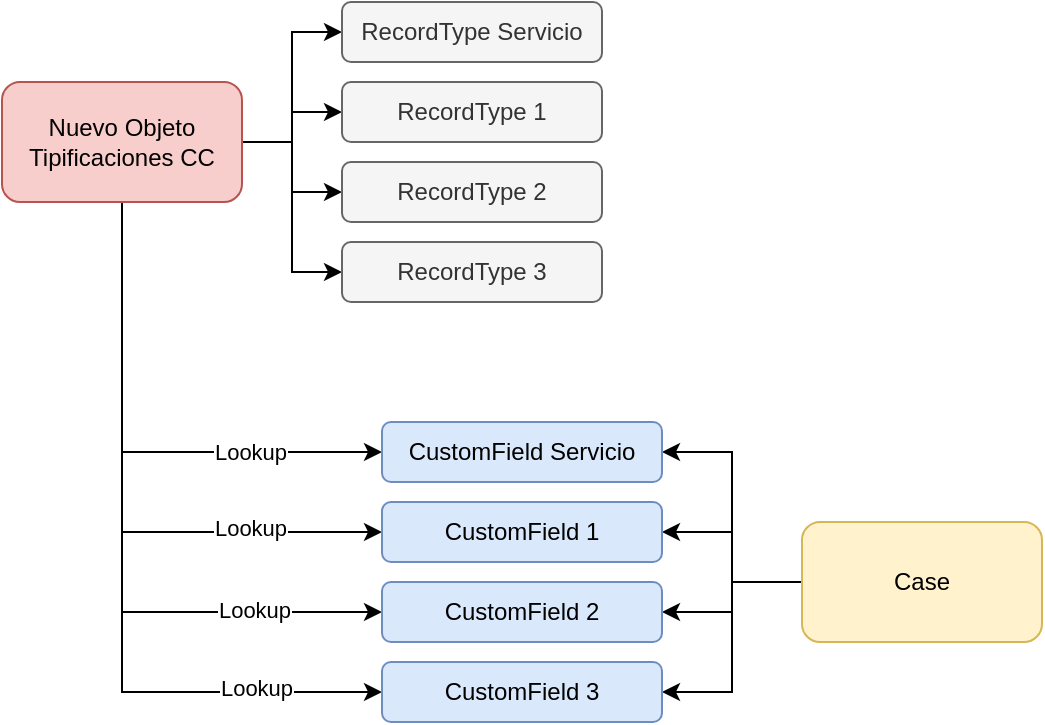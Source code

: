 <mxfile version="22.0.6" type="github">
  <diagram name="Página-1" id="vAHAjo6Sf7zO8xVUhwXF">
    <mxGraphModel dx="1232" dy="1108" grid="1" gridSize="10" guides="1" tooltips="1" connect="1" arrows="1" fold="1" page="1" pageScale="1" pageWidth="1169" pageHeight="827" math="0" shadow="0">
      <root>
        <mxCell id="0" />
        <mxCell id="1" parent="0" />
        <mxCell id="krVn1-1Q8_K3ztCeWKRY-8" style="edgeStyle=orthogonalEdgeStyle;rounded=0;orthogonalLoop=1;jettySize=auto;html=1;entryX=0;entryY=0.5;entryDx=0;entryDy=0;" edge="1" parent="1" source="krVn1-1Q8_K3ztCeWKRY-1" target="krVn1-1Q8_K3ztCeWKRY-2">
          <mxGeometry relative="1" as="geometry" />
        </mxCell>
        <mxCell id="krVn1-1Q8_K3ztCeWKRY-9" style="edgeStyle=orthogonalEdgeStyle;rounded=0;orthogonalLoop=1;jettySize=auto;html=1;entryX=0;entryY=0.5;entryDx=0;entryDy=0;" edge="1" parent="1" source="krVn1-1Q8_K3ztCeWKRY-1" target="krVn1-1Q8_K3ztCeWKRY-3">
          <mxGeometry relative="1" as="geometry" />
        </mxCell>
        <mxCell id="krVn1-1Q8_K3ztCeWKRY-10" style="edgeStyle=orthogonalEdgeStyle;rounded=0;orthogonalLoop=1;jettySize=auto;html=1;entryX=0;entryY=0.5;entryDx=0;entryDy=0;" edge="1" parent="1" source="krVn1-1Q8_K3ztCeWKRY-1" target="krVn1-1Q8_K3ztCeWKRY-4">
          <mxGeometry relative="1" as="geometry" />
        </mxCell>
        <mxCell id="krVn1-1Q8_K3ztCeWKRY-11" style="edgeStyle=orthogonalEdgeStyle;rounded=0;orthogonalLoop=1;jettySize=auto;html=1;entryX=0;entryY=0.5;entryDx=0;entryDy=0;" edge="1" parent="1" source="krVn1-1Q8_K3ztCeWKRY-1" target="krVn1-1Q8_K3ztCeWKRY-6">
          <mxGeometry relative="1" as="geometry" />
        </mxCell>
        <mxCell id="krVn1-1Q8_K3ztCeWKRY-23" style="edgeStyle=orthogonalEdgeStyle;rounded=0;orthogonalLoop=1;jettySize=auto;html=1;entryX=0;entryY=0.5;entryDx=0;entryDy=0;" edge="1" parent="1" source="krVn1-1Q8_K3ztCeWKRY-1" target="krVn1-1Q8_K3ztCeWKRY-14">
          <mxGeometry relative="1" as="geometry">
            <Array as="points">
              <mxPoint x="200" y="365" />
            </Array>
          </mxGeometry>
        </mxCell>
        <mxCell id="krVn1-1Q8_K3ztCeWKRY-27" value="Lookup" style="edgeLabel;html=1;align=center;verticalAlign=middle;resizable=0;points=[];" vertex="1" connectable="0" parent="krVn1-1Q8_K3ztCeWKRY-23">
          <mxGeometry x="0.537" relative="1" as="geometry">
            <mxPoint x="-7" as="offset" />
          </mxGeometry>
        </mxCell>
        <mxCell id="krVn1-1Q8_K3ztCeWKRY-24" style="edgeStyle=orthogonalEdgeStyle;rounded=0;orthogonalLoop=1;jettySize=auto;html=1;entryX=0;entryY=0.5;entryDx=0;entryDy=0;" edge="1" parent="1" source="krVn1-1Q8_K3ztCeWKRY-1" target="krVn1-1Q8_K3ztCeWKRY-16">
          <mxGeometry relative="1" as="geometry">
            <Array as="points">
              <mxPoint x="200" y="405" />
            </Array>
          </mxGeometry>
        </mxCell>
        <mxCell id="krVn1-1Q8_K3ztCeWKRY-28" value="Lookup" style="edgeLabel;html=1;align=center;verticalAlign=middle;resizable=0;points=[];" vertex="1" connectable="0" parent="krVn1-1Q8_K3ztCeWKRY-24">
          <mxGeometry x="0.552" y="2" relative="1" as="geometry">
            <mxPoint as="offset" />
          </mxGeometry>
        </mxCell>
        <mxCell id="krVn1-1Q8_K3ztCeWKRY-25" style="edgeStyle=orthogonalEdgeStyle;rounded=0;orthogonalLoop=1;jettySize=auto;html=1;" edge="1" parent="1" source="krVn1-1Q8_K3ztCeWKRY-1" target="krVn1-1Q8_K3ztCeWKRY-17">
          <mxGeometry relative="1" as="geometry">
            <Array as="points">
              <mxPoint x="200" y="445" />
            </Array>
          </mxGeometry>
        </mxCell>
        <mxCell id="krVn1-1Q8_K3ztCeWKRY-29" value="Lookup" style="edgeLabel;html=1;align=center;verticalAlign=middle;resizable=0;points=[];" vertex="1" connectable="0" parent="krVn1-1Q8_K3ztCeWKRY-25">
          <mxGeometry x="0.618" y="1" relative="1" as="geometry">
            <mxPoint as="offset" />
          </mxGeometry>
        </mxCell>
        <mxCell id="krVn1-1Q8_K3ztCeWKRY-26" style="edgeStyle=orthogonalEdgeStyle;rounded=0;orthogonalLoop=1;jettySize=auto;html=1;" edge="1" parent="1" source="krVn1-1Q8_K3ztCeWKRY-1" target="krVn1-1Q8_K3ztCeWKRY-18">
          <mxGeometry relative="1" as="geometry">
            <Array as="points">
              <mxPoint x="200" y="485" />
            </Array>
          </mxGeometry>
        </mxCell>
        <mxCell id="krVn1-1Q8_K3ztCeWKRY-30" value="Lookup" style="edgeLabel;html=1;align=center;verticalAlign=middle;resizable=0;points=[];" vertex="1" connectable="0" parent="krVn1-1Q8_K3ztCeWKRY-26">
          <mxGeometry x="0.68" y="2" relative="1" as="geometry">
            <mxPoint x="-3" as="offset" />
          </mxGeometry>
        </mxCell>
        <mxCell id="krVn1-1Q8_K3ztCeWKRY-1" value="Nuevo Objeto Tipificaciones CC" style="rounded=1;whiteSpace=wrap;html=1;fillColor=#f8cecc;strokeColor=#b85450;" vertex="1" parent="1">
          <mxGeometry x="140" y="180" width="120" height="60" as="geometry" />
        </mxCell>
        <mxCell id="krVn1-1Q8_K3ztCeWKRY-2" value="RecordType Servicio" style="rounded=1;whiteSpace=wrap;html=1;fillColor=#f5f5f5;fontColor=#333333;strokeColor=#666666;" vertex="1" parent="1">
          <mxGeometry x="310" y="140" width="130" height="30" as="geometry" />
        </mxCell>
        <mxCell id="krVn1-1Q8_K3ztCeWKRY-3" value="RecordType 1" style="rounded=1;whiteSpace=wrap;html=1;fillColor=#f5f5f5;fontColor=#333333;strokeColor=#666666;" vertex="1" parent="1">
          <mxGeometry x="310" y="180" width="130" height="30" as="geometry" />
        </mxCell>
        <mxCell id="krVn1-1Q8_K3ztCeWKRY-4" value="RecordType 2" style="rounded=1;whiteSpace=wrap;html=1;fillColor=#f5f5f5;fontColor=#333333;strokeColor=#666666;" vertex="1" parent="1">
          <mxGeometry x="310" y="220" width="130" height="30" as="geometry" />
        </mxCell>
        <mxCell id="krVn1-1Q8_K3ztCeWKRY-6" value="RecordType 3" style="rounded=1;whiteSpace=wrap;html=1;fillColor=#f5f5f5;fontColor=#333333;strokeColor=#666666;" vertex="1" parent="1">
          <mxGeometry x="310" y="260" width="130" height="30" as="geometry" />
        </mxCell>
        <mxCell id="krVn1-1Q8_K3ztCeWKRY-19" style="edgeStyle=orthogonalEdgeStyle;rounded=0;orthogonalLoop=1;jettySize=auto;html=1;entryX=1;entryY=0.5;entryDx=0;entryDy=0;" edge="1" parent="1" source="krVn1-1Q8_K3ztCeWKRY-13" target="krVn1-1Q8_K3ztCeWKRY-14">
          <mxGeometry relative="1" as="geometry" />
        </mxCell>
        <mxCell id="krVn1-1Q8_K3ztCeWKRY-20" style="edgeStyle=orthogonalEdgeStyle;rounded=0;orthogonalLoop=1;jettySize=auto;html=1;entryX=1;entryY=0.5;entryDx=0;entryDy=0;" edge="1" parent="1" source="krVn1-1Q8_K3ztCeWKRY-13" target="krVn1-1Q8_K3ztCeWKRY-16">
          <mxGeometry relative="1" as="geometry" />
        </mxCell>
        <mxCell id="krVn1-1Q8_K3ztCeWKRY-21" style="edgeStyle=orthogonalEdgeStyle;rounded=0;orthogonalLoop=1;jettySize=auto;html=1;entryX=1;entryY=0.5;entryDx=0;entryDy=0;" edge="1" parent="1" source="krVn1-1Q8_K3ztCeWKRY-13" target="krVn1-1Q8_K3ztCeWKRY-17">
          <mxGeometry relative="1" as="geometry" />
        </mxCell>
        <mxCell id="krVn1-1Q8_K3ztCeWKRY-22" style="edgeStyle=orthogonalEdgeStyle;rounded=0;orthogonalLoop=1;jettySize=auto;html=1;entryX=1;entryY=0.5;entryDx=0;entryDy=0;" edge="1" parent="1" source="krVn1-1Q8_K3ztCeWKRY-13" target="krVn1-1Q8_K3ztCeWKRY-18">
          <mxGeometry relative="1" as="geometry" />
        </mxCell>
        <mxCell id="krVn1-1Q8_K3ztCeWKRY-13" value="Case" style="rounded=1;whiteSpace=wrap;html=1;fillColor=#fff2cc;strokeColor=#d6b656;" vertex="1" parent="1">
          <mxGeometry x="540" y="400" width="120" height="60" as="geometry" />
        </mxCell>
        <mxCell id="krVn1-1Q8_K3ztCeWKRY-14" value="CustomField Servicio" style="whiteSpace=wrap;html=1;fillColor=#dae8fc;strokeColor=#6c8ebf;rounded=1;" vertex="1" parent="1">
          <mxGeometry x="330" y="350" width="140" height="30" as="geometry" />
        </mxCell>
        <mxCell id="krVn1-1Q8_K3ztCeWKRY-16" value="CustomField 1" style="whiteSpace=wrap;html=1;fillColor=#dae8fc;strokeColor=#6c8ebf;rounded=1;" vertex="1" parent="1">
          <mxGeometry x="330" y="390" width="140" height="30" as="geometry" />
        </mxCell>
        <mxCell id="krVn1-1Q8_K3ztCeWKRY-17" value="CustomField 2" style="whiteSpace=wrap;html=1;fillColor=#dae8fc;strokeColor=#6c8ebf;rounded=1;" vertex="1" parent="1">
          <mxGeometry x="330" y="430" width="140" height="30" as="geometry" />
        </mxCell>
        <mxCell id="krVn1-1Q8_K3ztCeWKRY-18" value="CustomField 3" style="whiteSpace=wrap;html=1;fillColor=#dae8fc;strokeColor=#6c8ebf;rounded=1;" vertex="1" parent="1">
          <mxGeometry x="330" y="470" width="140" height="30" as="geometry" />
        </mxCell>
      </root>
    </mxGraphModel>
  </diagram>
</mxfile>
